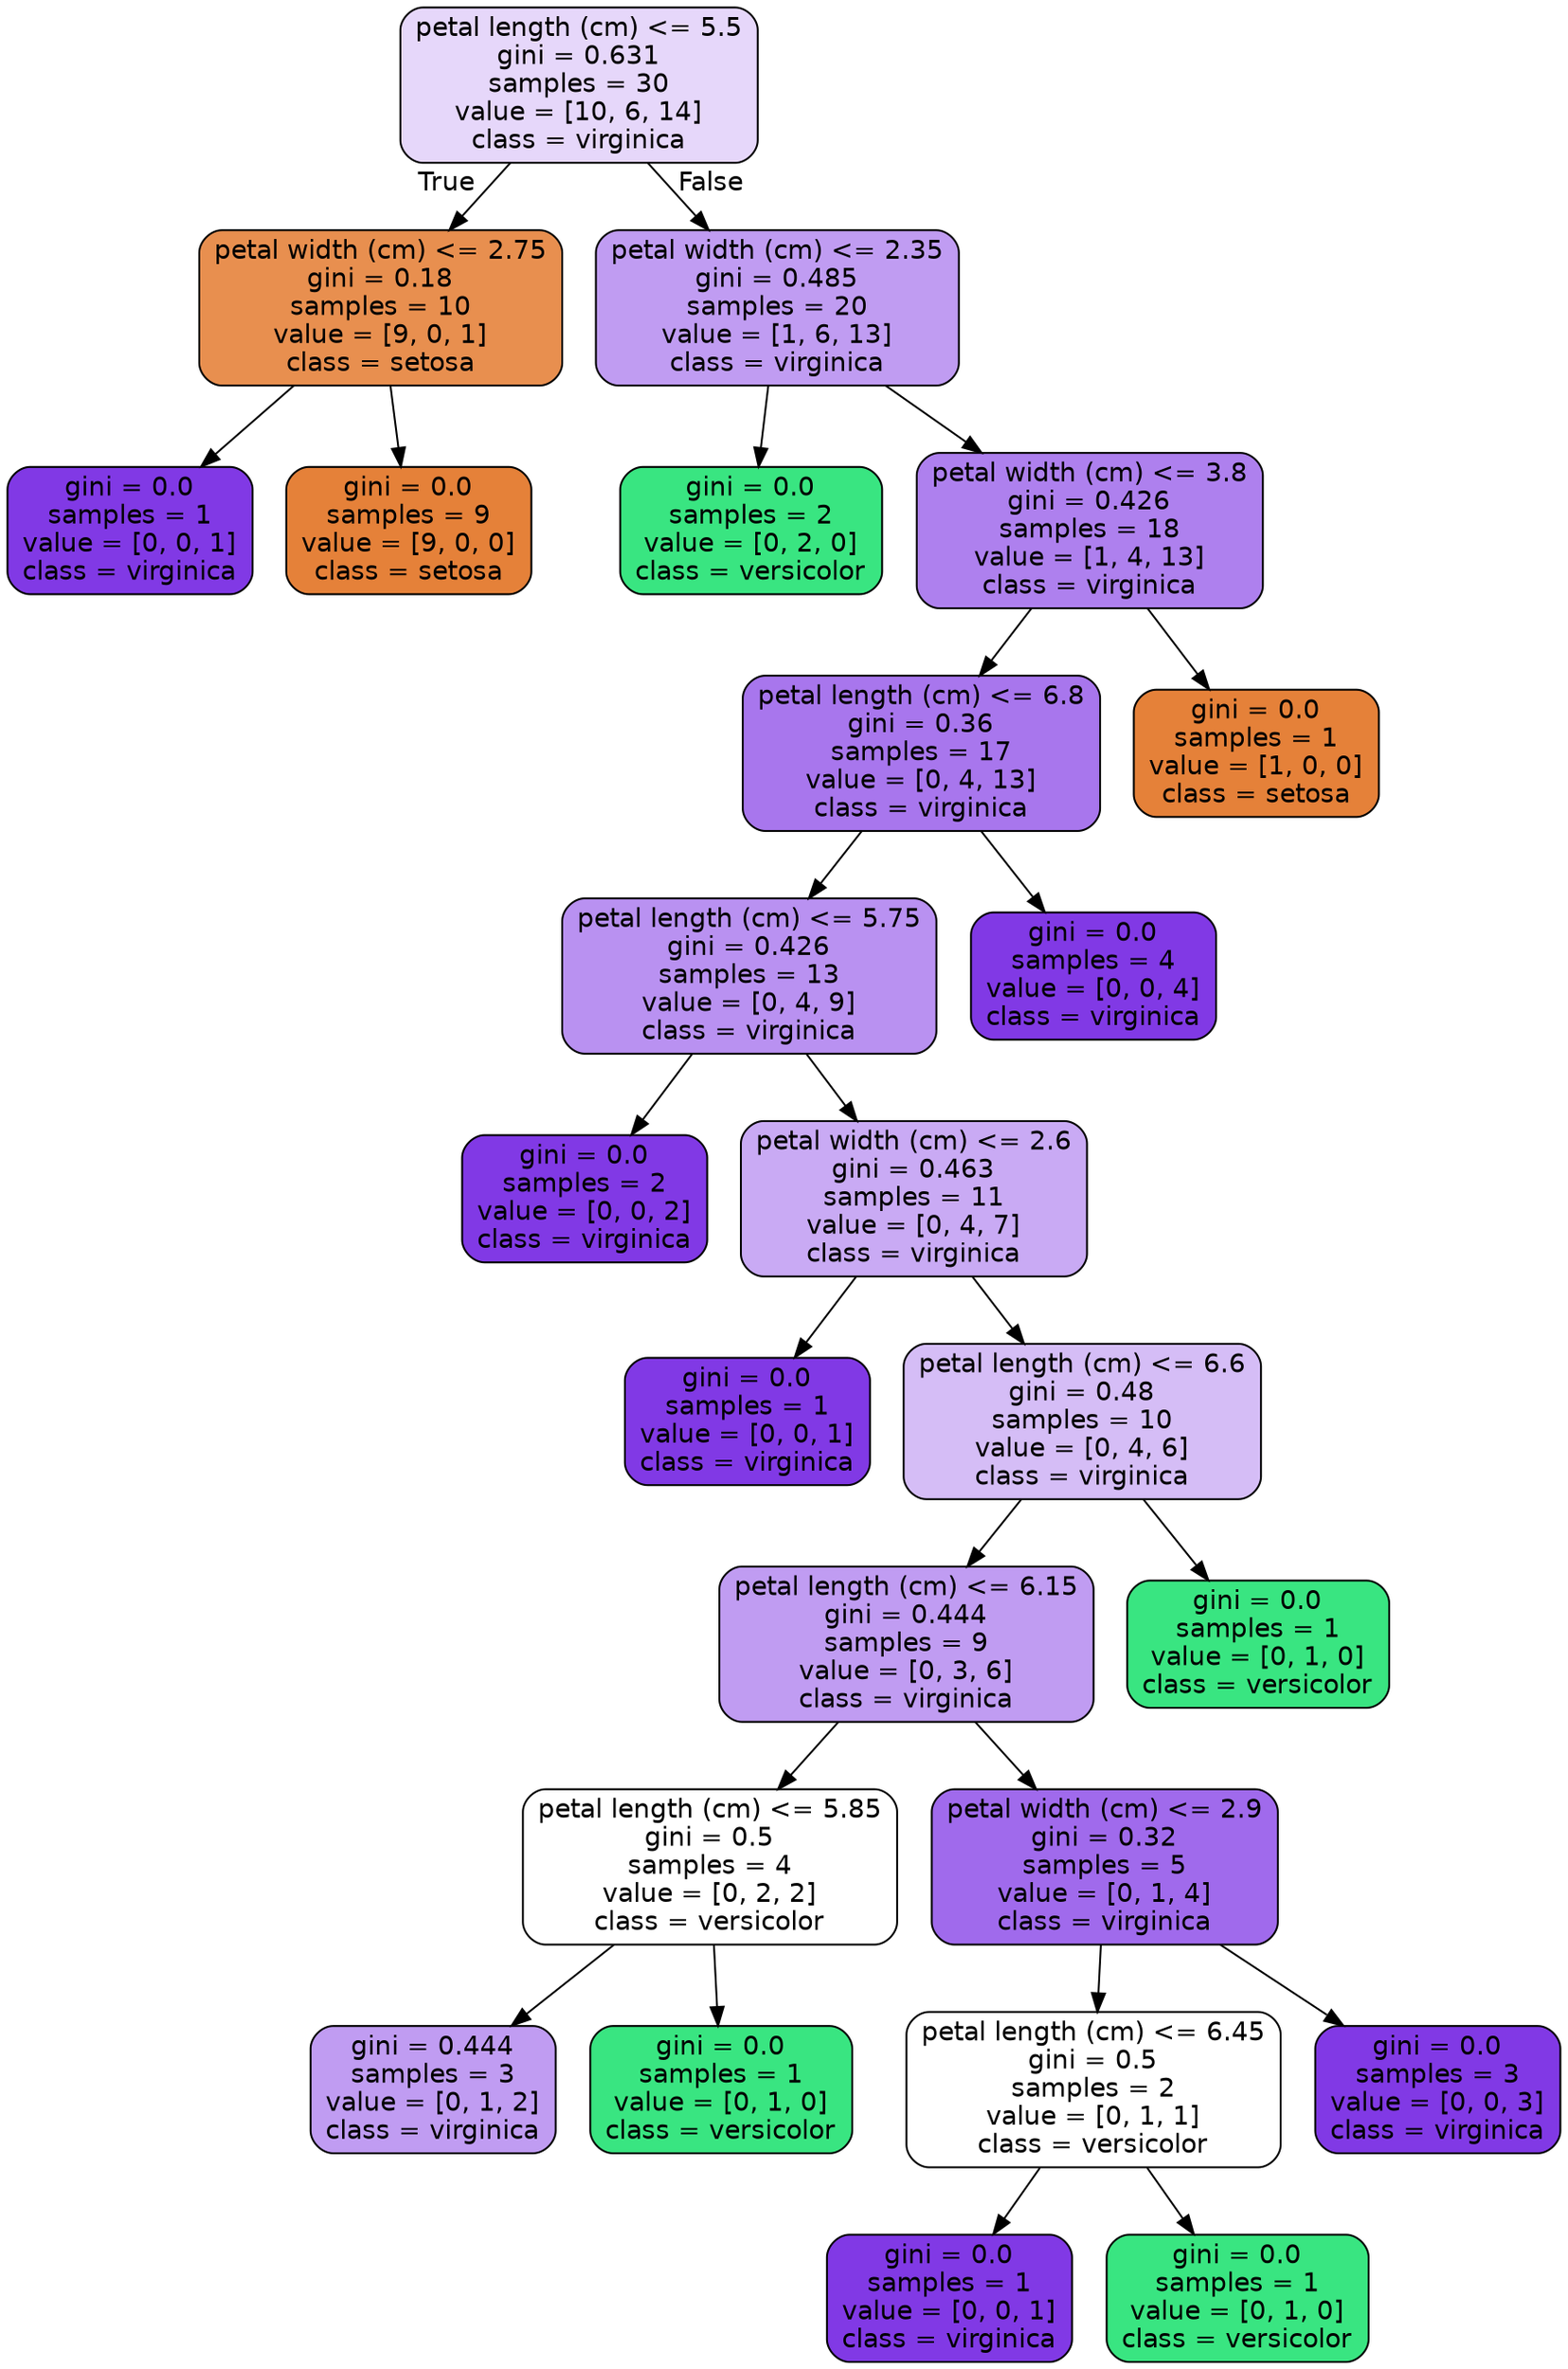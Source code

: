 digraph Tree {
node [shape=box, style="filled, rounded", color="black", fontname=helvetica] ;
edge [fontname=helvetica] ;
0 [label="petal length (cm) <= 5.5\ngini = 0.631\nsamples = 30\nvalue = [10, 6, 14]\nclass = virginica", fillcolor="#e6d7fa"] ;
1 [label="petal width (cm) <= 2.75\ngini = 0.18\nsamples = 10\nvalue = [9, 0, 1]\nclass = setosa", fillcolor="#e88f4f"] ;
0 -> 1 [labeldistance=2.5, labelangle=45, headlabel="True"] ;
2 [label="gini = 0.0\nsamples = 1\nvalue = [0, 0, 1]\nclass = virginica", fillcolor="#8139e5"] ;
1 -> 2 ;
3 [label="gini = 0.0\nsamples = 9\nvalue = [9, 0, 0]\nclass = setosa", fillcolor="#e58139"] ;
1 -> 3 ;
4 [label="petal width (cm) <= 2.35\ngini = 0.485\nsamples = 20\nvalue = [1, 6, 13]\nclass = virginica", fillcolor="#c09cf2"] ;
0 -> 4 [labeldistance=2.5, labelangle=-45, headlabel="False"] ;
5 [label="gini = 0.0\nsamples = 2\nvalue = [0, 2, 0]\nclass = versicolor", fillcolor="#39e581"] ;
4 -> 5 ;
6 [label="petal width (cm) <= 3.8\ngini = 0.426\nsamples = 18\nvalue = [1, 4, 13]\nclass = virginica", fillcolor="#ae80ee"] ;
4 -> 6 ;
7 [label="petal length (cm) <= 6.8\ngini = 0.36\nsamples = 17\nvalue = [0, 4, 13]\nclass = virginica", fillcolor="#a876ed"] ;
6 -> 7 ;
8 [label="petal length (cm) <= 5.75\ngini = 0.426\nsamples = 13\nvalue = [0, 4, 9]\nclass = virginica", fillcolor="#b991f1"] ;
7 -> 8 ;
9 [label="gini = 0.0\nsamples = 2\nvalue = [0, 0, 2]\nclass = virginica", fillcolor="#8139e5"] ;
8 -> 9 ;
10 [label="petal width (cm) <= 2.6\ngini = 0.463\nsamples = 11\nvalue = [0, 4, 7]\nclass = virginica", fillcolor="#c9aaf4"] ;
8 -> 10 ;
11 [label="gini = 0.0\nsamples = 1\nvalue = [0, 0, 1]\nclass = virginica", fillcolor="#8139e5"] ;
10 -> 11 ;
12 [label="petal length (cm) <= 6.6\ngini = 0.48\nsamples = 10\nvalue = [0, 4, 6]\nclass = virginica", fillcolor="#d5bdf6"] ;
10 -> 12 ;
13 [label="petal length (cm) <= 6.15\ngini = 0.444\nsamples = 9\nvalue = [0, 3, 6]\nclass = virginica", fillcolor="#c09cf2"] ;
12 -> 13 ;
14 [label="petal length (cm) <= 5.85\ngini = 0.5\nsamples = 4\nvalue = [0, 2, 2]\nclass = versicolor", fillcolor="#ffffff"] ;
13 -> 14 ;
15 [label="gini = 0.444\nsamples = 3\nvalue = [0, 1, 2]\nclass = virginica", fillcolor="#c09cf2"] ;
14 -> 15 ;
16 [label="gini = 0.0\nsamples = 1\nvalue = [0, 1, 0]\nclass = versicolor", fillcolor="#39e581"] ;
14 -> 16 ;
17 [label="petal width (cm) <= 2.9\ngini = 0.32\nsamples = 5\nvalue = [0, 1, 4]\nclass = virginica", fillcolor="#a06aec"] ;
13 -> 17 ;
18 [label="petal length (cm) <= 6.45\ngini = 0.5\nsamples = 2\nvalue = [0, 1, 1]\nclass = versicolor", fillcolor="#ffffff"] ;
17 -> 18 ;
19 [label="gini = 0.0\nsamples = 1\nvalue = [0, 0, 1]\nclass = virginica", fillcolor="#8139e5"] ;
18 -> 19 ;
20 [label="gini = 0.0\nsamples = 1\nvalue = [0, 1, 0]\nclass = versicolor", fillcolor="#39e581"] ;
18 -> 20 ;
21 [label="gini = 0.0\nsamples = 3\nvalue = [0, 0, 3]\nclass = virginica", fillcolor="#8139e5"] ;
17 -> 21 ;
22 [label="gini = 0.0\nsamples = 1\nvalue = [0, 1, 0]\nclass = versicolor", fillcolor="#39e581"] ;
12 -> 22 ;
23 [label="gini = 0.0\nsamples = 4\nvalue = [0, 0, 4]\nclass = virginica", fillcolor="#8139e5"] ;
7 -> 23 ;
24 [label="gini = 0.0\nsamples = 1\nvalue = [1, 0, 0]\nclass = setosa", fillcolor="#e58139"] ;
6 -> 24 ;
}